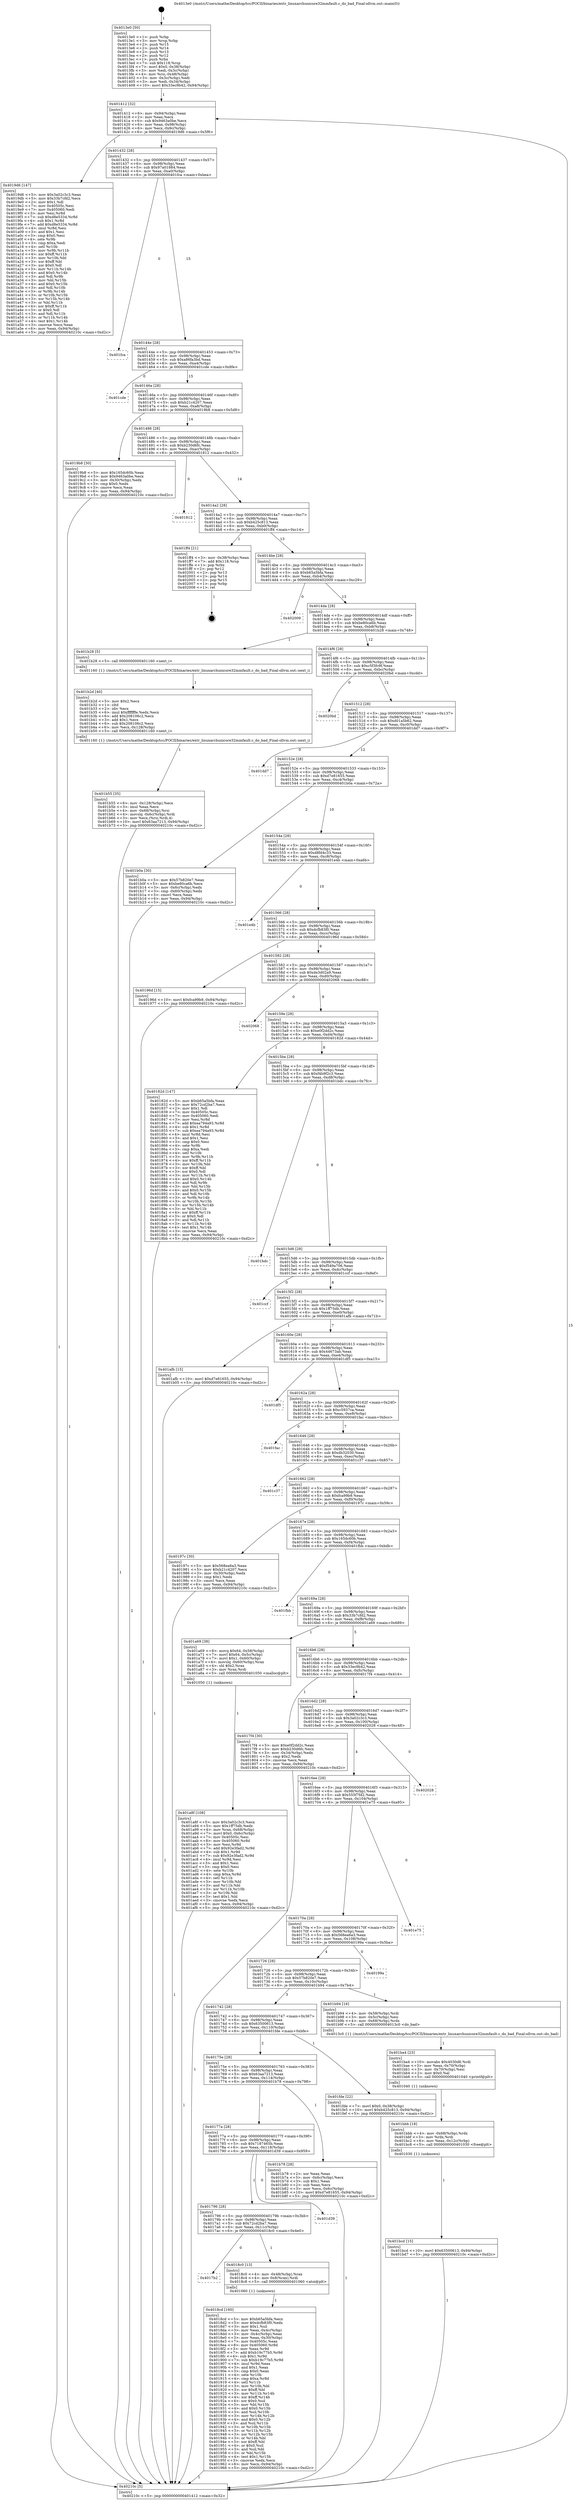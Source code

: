 digraph "0x4013e0" {
  label = "0x4013e0 (/mnt/c/Users/mathe/Desktop/tcc/POCII/binaries/extr_linuxarchunicore32mmfault.c_do_bad_Final-ollvm.out::main(0))"
  labelloc = "t"
  node[shape=record]

  Entry [label="",width=0.3,height=0.3,shape=circle,fillcolor=black,style=filled]
  "0x401412" [label="{
     0x401412 [32]\l
     | [instrs]\l
     &nbsp;&nbsp;0x401412 \<+6\>: mov -0x94(%rbp),%eax\l
     &nbsp;&nbsp;0x401418 \<+2\>: mov %eax,%ecx\l
     &nbsp;&nbsp;0x40141a \<+6\>: sub $0x9463a0be,%ecx\l
     &nbsp;&nbsp;0x401420 \<+6\>: mov %eax,-0x98(%rbp)\l
     &nbsp;&nbsp;0x401426 \<+6\>: mov %ecx,-0x9c(%rbp)\l
     &nbsp;&nbsp;0x40142c \<+6\>: je 00000000004019d6 \<main+0x5f6\>\l
  }"]
  "0x4019d6" [label="{
     0x4019d6 [147]\l
     | [instrs]\l
     &nbsp;&nbsp;0x4019d6 \<+5\>: mov $0x3a02c3c3,%eax\l
     &nbsp;&nbsp;0x4019db \<+5\>: mov $0x33b7cfd2,%ecx\l
     &nbsp;&nbsp;0x4019e0 \<+2\>: mov $0x1,%dl\l
     &nbsp;&nbsp;0x4019e2 \<+7\>: mov 0x40505c,%esi\l
     &nbsp;&nbsp;0x4019e9 \<+7\>: mov 0x405060,%edi\l
     &nbsp;&nbsp;0x4019f0 \<+3\>: mov %esi,%r8d\l
     &nbsp;&nbsp;0x4019f3 \<+7\>: sub $0xd8e5334,%r8d\l
     &nbsp;&nbsp;0x4019fa \<+4\>: sub $0x1,%r8d\l
     &nbsp;&nbsp;0x4019fe \<+7\>: add $0xd8e5334,%r8d\l
     &nbsp;&nbsp;0x401a05 \<+4\>: imul %r8d,%esi\l
     &nbsp;&nbsp;0x401a09 \<+3\>: and $0x1,%esi\l
     &nbsp;&nbsp;0x401a0c \<+3\>: cmp $0x0,%esi\l
     &nbsp;&nbsp;0x401a0f \<+4\>: sete %r9b\l
     &nbsp;&nbsp;0x401a13 \<+3\>: cmp $0xa,%edi\l
     &nbsp;&nbsp;0x401a16 \<+4\>: setl %r10b\l
     &nbsp;&nbsp;0x401a1a \<+3\>: mov %r9b,%r11b\l
     &nbsp;&nbsp;0x401a1d \<+4\>: xor $0xff,%r11b\l
     &nbsp;&nbsp;0x401a21 \<+3\>: mov %r10b,%bl\l
     &nbsp;&nbsp;0x401a24 \<+3\>: xor $0xff,%bl\l
     &nbsp;&nbsp;0x401a27 \<+3\>: xor $0x0,%dl\l
     &nbsp;&nbsp;0x401a2a \<+3\>: mov %r11b,%r14b\l
     &nbsp;&nbsp;0x401a2d \<+4\>: and $0x0,%r14b\l
     &nbsp;&nbsp;0x401a31 \<+3\>: and %dl,%r9b\l
     &nbsp;&nbsp;0x401a34 \<+3\>: mov %bl,%r15b\l
     &nbsp;&nbsp;0x401a37 \<+4\>: and $0x0,%r15b\l
     &nbsp;&nbsp;0x401a3b \<+3\>: and %dl,%r10b\l
     &nbsp;&nbsp;0x401a3e \<+3\>: or %r9b,%r14b\l
     &nbsp;&nbsp;0x401a41 \<+3\>: or %r10b,%r15b\l
     &nbsp;&nbsp;0x401a44 \<+3\>: xor %r15b,%r14b\l
     &nbsp;&nbsp;0x401a47 \<+3\>: or %bl,%r11b\l
     &nbsp;&nbsp;0x401a4a \<+4\>: xor $0xff,%r11b\l
     &nbsp;&nbsp;0x401a4e \<+3\>: or $0x0,%dl\l
     &nbsp;&nbsp;0x401a51 \<+3\>: and %dl,%r11b\l
     &nbsp;&nbsp;0x401a54 \<+3\>: or %r11b,%r14b\l
     &nbsp;&nbsp;0x401a57 \<+4\>: test $0x1,%r14b\l
     &nbsp;&nbsp;0x401a5b \<+3\>: cmovne %ecx,%eax\l
     &nbsp;&nbsp;0x401a5e \<+6\>: mov %eax,-0x94(%rbp)\l
     &nbsp;&nbsp;0x401a64 \<+5\>: jmp 000000000040210c \<main+0xd2c\>\l
  }"]
  "0x401432" [label="{
     0x401432 [28]\l
     | [instrs]\l
     &nbsp;&nbsp;0x401432 \<+5\>: jmp 0000000000401437 \<main+0x57\>\l
     &nbsp;&nbsp;0x401437 \<+6\>: mov -0x98(%rbp),%eax\l
     &nbsp;&nbsp;0x40143d \<+5\>: sub $0x97a01884,%eax\l
     &nbsp;&nbsp;0x401442 \<+6\>: mov %eax,-0xa0(%rbp)\l
     &nbsp;&nbsp;0x401448 \<+6\>: je 0000000000401fca \<main+0xbea\>\l
  }"]
  Exit [label="",width=0.3,height=0.3,shape=circle,fillcolor=black,style=filled,peripheries=2]
  "0x401fca" [label="{
     0x401fca\l
  }", style=dashed]
  "0x40144e" [label="{
     0x40144e [28]\l
     | [instrs]\l
     &nbsp;&nbsp;0x40144e \<+5\>: jmp 0000000000401453 \<main+0x73\>\l
     &nbsp;&nbsp;0x401453 \<+6\>: mov -0x98(%rbp),%eax\l
     &nbsp;&nbsp;0x401459 \<+5\>: sub $0xa86fa3bd,%eax\l
     &nbsp;&nbsp;0x40145e \<+6\>: mov %eax,-0xa4(%rbp)\l
     &nbsp;&nbsp;0x401464 \<+6\>: je 0000000000401cde \<main+0x8fe\>\l
  }"]
  "0x401bcd" [label="{
     0x401bcd [15]\l
     | [instrs]\l
     &nbsp;&nbsp;0x401bcd \<+10\>: movl $0x63500613,-0x94(%rbp)\l
     &nbsp;&nbsp;0x401bd7 \<+5\>: jmp 000000000040210c \<main+0xd2c\>\l
  }"]
  "0x401cde" [label="{
     0x401cde\l
  }", style=dashed]
  "0x40146a" [label="{
     0x40146a [28]\l
     | [instrs]\l
     &nbsp;&nbsp;0x40146a \<+5\>: jmp 000000000040146f \<main+0x8f\>\l
     &nbsp;&nbsp;0x40146f \<+6\>: mov -0x98(%rbp),%eax\l
     &nbsp;&nbsp;0x401475 \<+5\>: sub $0xb21c4207,%eax\l
     &nbsp;&nbsp;0x40147a \<+6\>: mov %eax,-0xa8(%rbp)\l
     &nbsp;&nbsp;0x401480 \<+6\>: je 00000000004019b8 \<main+0x5d8\>\l
  }"]
  "0x401bbb" [label="{
     0x401bbb [18]\l
     | [instrs]\l
     &nbsp;&nbsp;0x401bbb \<+4\>: mov -0x68(%rbp),%rdx\l
     &nbsp;&nbsp;0x401bbf \<+3\>: mov %rdx,%rdi\l
     &nbsp;&nbsp;0x401bc2 \<+6\>: mov %eax,-0x12c(%rbp)\l
     &nbsp;&nbsp;0x401bc8 \<+5\>: call 0000000000401030 \<free@plt\>\l
     | [calls]\l
     &nbsp;&nbsp;0x401030 \{1\} (unknown)\l
  }"]
  "0x4019b8" [label="{
     0x4019b8 [30]\l
     | [instrs]\l
     &nbsp;&nbsp;0x4019b8 \<+5\>: mov $0x165dc60b,%eax\l
     &nbsp;&nbsp;0x4019bd \<+5\>: mov $0x9463a0be,%ecx\l
     &nbsp;&nbsp;0x4019c2 \<+3\>: mov -0x30(%rbp),%edx\l
     &nbsp;&nbsp;0x4019c5 \<+3\>: cmp $0x0,%edx\l
     &nbsp;&nbsp;0x4019c8 \<+3\>: cmove %ecx,%eax\l
     &nbsp;&nbsp;0x4019cb \<+6\>: mov %eax,-0x94(%rbp)\l
     &nbsp;&nbsp;0x4019d1 \<+5\>: jmp 000000000040210c \<main+0xd2c\>\l
  }"]
  "0x401486" [label="{
     0x401486 [28]\l
     | [instrs]\l
     &nbsp;&nbsp;0x401486 \<+5\>: jmp 000000000040148b \<main+0xab\>\l
     &nbsp;&nbsp;0x40148b \<+6\>: mov -0x98(%rbp),%eax\l
     &nbsp;&nbsp;0x401491 \<+5\>: sub $0xb230d6fc,%eax\l
     &nbsp;&nbsp;0x401496 \<+6\>: mov %eax,-0xac(%rbp)\l
     &nbsp;&nbsp;0x40149c \<+6\>: je 0000000000401812 \<main+0x432\>\l
  }"]
  "0x401ba4" [label="{
     0x401ba4 [23]\l
     | [instrs]\l
     &nbsp;&nbsp;0x401ba4 \<+10\>: movabs $0x4030d6,%rdi\l
     &nbsp;&nbsp;0x401bae \<+3\>: mov %eax,-0x70(%rbp)\l
     &nbsp;&nbsp;0x401bb1 \<+3\>: mov -0x70(%rbp),%esi\l
     &nbsp;&nbsp;0x401bb4 \<+2\>: mov $0x0,%al\l
     &nbsp;&nbsp;0x401bb6 \<+5\>: call 0000000000401040 \<printf@plt\>\l
     | [calls]\l
     &nbsp;&nbsp;0x401040 \{1\} (unknown)\l
  }"]
  "0x401812" [label="{
     0x401812\l
  }", style=dashed]
  "0x4014a2" [label="{
     0x4014a2 [28]\l
     | [instrs]\l
     &nbsp;&nbsp;0x4014a2 \<+5\>: jmp 00000000004014a7 \<main+0xc7\>\l
     &nbsp;&nbsp;0x4014a7 \<+6\>: mov -0x98(%rbp),%eax\l
     &nbsp;&nbsp;0x4014ad \<+5\>: sub $0xb425c813,%eax\l
     &nbsp;&nbsp;0x4014b2 \<+6\>: mov %eax,-0xb0(%rbp)\l
     &nbsp;&nbsp;0x4014b8 \<+6\>: je 0000000000401ff4 \<main+0xc14\>\l
  }"]
  "0x401b55" [label="{
     0x401b55 [35]\l
     | [instrs]\l
     &nbsp;&nbsp;0x401b55 \<+6\>: mov -0x128(%rbp),%ecx\l
     &nbsp;&nbsp;0x401b5b \<+3\>: imul %eax,%ecx\l
     &nbsp;&nbsp;0x401b5e \<+4\>: mov -0x68(%rbp),%rsi\l
     &nbsp;&nbsp;0x401b62 \<+4\>: movslq -0x6c(%rbp),%rdi\l
     &nbsp;&nbsp;0x401b66 \<+3\>: mov %ecx,(%rsi,%rdi,4)\l
     &nbsp;&nbsp;0x401b69 \<+10\>: movl $0x63aa7213,-0x94(%rbp)\l
     &nbsp;&nbsp;0x401b73 \<+5\>: jmp 000000000040210c \<main+0xd2c\>\l
  }"]
  "0x401ff4" [label="{
     0x401ff4 [21]\l
     | [instrs]\l
     &nbsp;&nbsp;0x401ff4 \<+3\>: mov -0x38(%rbp),%eax\l
     &nbsp;&nbsp;0x401ff7 \<+7\>: add $0x118,%rsp\l
     &nbsp;&nbsp;0x401ffe \<+1\>: pop %rbx\l
     &nbsp;&nbsp;0x401fff \<+2\>: pop %r12\l
     &nbsp;&nbsp;0x402001 \<+2\>: pop %r13\l
     &nbsp;&nbsp;0x402003 \<+2\>: pop %r14\l
     &nbsp;&nbsp;0x402005 \<+2\>: pop %r15\l
     &nbsp;&nbsp;0x402007 \<+1\>: pop %rbp\l
     &nbsp;&nbsp;0x402008 \<+1\>: ret\l
  }"]
  "0x4014be" [label="{
     0x4014be [28]\l
     | [instrs]\l
     &nbsp;&nbsp;0x4014be \<+5\>: jmp 00000000004014c3 \<main+0xe3\>\l
     &nbsp;&nbsp;0x4014c3 \<+6\>: mov -0x98(%rbp),%eax\l
     &nbsp;&nbsp;0x4014c9 \<+5\>: sub $0xb65a5bfa,%eax\l
     &nbsp;&nbsp;0x4014ce \<+6\>: mov %eax,-0xb4(%rbp)\l
     &nbsp;&nbsp;0x4014d4 \<+6\>: je 0000000000402009 \<main+0xc29\>\l
  }"]
  "0x401b2d" [label="{
     0x401b2d [40]\l
     | [instrs]\l
     &nbsp;&nbsp;0x401b2d \<+5\>: mov $0x2,%ecx\l
     &nbsp;&nbsp;0x401b32 \<+1\>: cltd\l
     &nbsp;&nbsp;0x401b33 \<+2\>: idiv %ecx\l
     &nbsp;&nbsp;0x401b35 \<+6\>: imul $0xfffffffe,%edx,%ecx\l
     &nbsp;&nbsp;0x401b3b \<+6\>: add $0x208106c2,%ecx\l
     &nbsp;&nbsp;0x401b41 \<+3\>: add $0x1,%ecx\l
     &nbsp;&nbsp;0x401b44 \<+6\>: sub $0x208106c2,%ecx\l
     &nbsp;&nbsp;0x401b4a \<+6\>: mov %ecx,-0x128(%rbp)\l
     &nbsp;&nbsp;0x401b50 \<+5\>: call 0000000000401160 \<next_i\>\l
     | [calls]\l
     &nbsp;&nbsp;0x401160 \{1\} (/mnt/c/Users/mathe/Desktop/tcc/POCII/binaries/extr_linuxarchunicore32mmfault.c_do_bad_Final-ollvm.out::next_i)\l
  }"]
  "0x402009" [label="{
     0x402009\l
  }", style=dashed]
  "0x4014da" [label="{
     0x4014da [28]\l
     | [instrs]\l
     &nbsp;&nbsp;0x4014da \<+5\>: jmp 00000000004014df \<main+0xff\>\l
     &nbsp;&nbsp;0x4014df \<+6\>: mov -0x98(%rbp),%eax\l
     &nbsp;&nbsp;0x4014e5 \<+5\>: sub $0xbe80ca6b,%eax\l
     &nbsp;&nbsp;0x4014ea \<+6\>: mov %eax,-0xb8(%rbp)\l
     &nbsp;&nbsp;0x4014f0 \<+6\>: je 0000000000401b28 \<main+0x748\>\l
  }"]
  "0x401a8f" [label="{
     0x401a8f [108]\l
     | [instrs]\l
     &nbsp;&nbsp;0x401a8f \<+5\>: mov $0x3a02c3c3,%ecx\l
     &nbsp;&nbsp;0x401a94 \<+5\>: mov $0x1ff75db,%edx\l
     &nbsp;&nbsp;0x401a99 \<+4\>: mov %rax,-0x68(%rbp)\l
     &nbsp;&nbsp;0x401a9d \<+7\>: movl $0x0,-0x6c(%rbp)\l
     &nbsp;&nbsp;0x401aa4 \<+7\>: mov 0x40505c,%esi\l
     &nbsp;&nbsp;0x401aab \<+8\>: mov 0x405060,%r8d\l
     &nbsp;&nbsp;0x401ab3 \<+3\>: mov %esi,%r9d\l
     &nbsp;&nbsp;0x401ab6 \<+7\>: add $0x92e3fad2,%r9d\l
     &nbsp;&nbsp;0x401abd \<+4\>: sub $0x1,%r9d\l
     &nbsp;&nbsp;0x401ac1 \<+7\>: sub $0x92e3fad2,%r9d\l
     &nbsp;&nbsp;0x401ac8 \<+4\>: imul %r9d,%esi\l
     &nbsp;&nbsp;0x401acc \<+3\>: and $0x1,%esi\l
     &nbsp;&nbsp;0x401acf \<+3\>: cmp $0x0,%esi\l
     &nbsp;&nbsp;0x401ad2 \<+4\>: sete %r10b\l
     &nbsp;&nbsp;0x401ad6 \<+4\>: cmp $0xa,%r8d\l
     &nbsp;&nbsp;0x401ada \<+4\>: setl %r11b\l
     &nbsp;&nbsp;0x401ade \<+3\>: mov %r10b,%bl\l
     &nbsp;&nbsp;0x401ae1 \<+3\>: and %r11b,%bl\l
     &nbsp;&nbsp;0x401ae4 \<+3\>: xor %r11b,%r10b\l
     &nbsp;&nbsp;0x401ae7 \<+3\>: or %r10b,%bl\l
     &nbsp;&nbsp;0x401aea \<+3\>: test $0x1,%bl\l
     &nbsp;&nbsp;0x401aed \<+3\>: cmovne %edx,%ecx\l
     &nbsp;&nbsp;0x401af0 \<+6\>: mov %ecx,-0x94(%rbp)\l
     &nbsp;&nbsp;0x401af6 \<+5\>: jmp 000000000040210c \<main+0xd2c\>\l
  }"]
  "0x401b28" [label="{
     0x401b28 [5]\l
     | [instrs]\l
     &nbsp;&nbsp;0x401b28 \<+5\>: call 0000000000401160 \<next_i\>\l
     | [calls]\l
     &nbsp;&nbsp;0x401160 \{1\} (/mnt/c/Users/mathe/Desktop/tcc/POCII/binaries/extr_linuxarchunicore32mmfault.c_do_bad_Final-ollvm.out::next_i)\l
  }"]
  "0x4014f6" [label="{
     0x4014f6 [28]\l
     | [instrs]\l
     &nbsp;&nbsp;0x4014f6 \<+5\>: jmp 00000000004014fb \<main+0x11b\>\l
     &nbsp;&nbsp;0x4014fb \<+6\>: mov -0x98(%rbp),%eax\l
     &nbsp;&nbsp;0x401501 \<+5\>: sub $0xc5f3fc9f,%eax\l
     &nbsp;&nbsp;0x401506 \<+6\>: mov %eax,-0xbc(%rbp)\l
     &nbsp;&nbsp;0x40150c \<+6\>: je 00000000004020bd \<main+0xcdd\>\l
  }"]
  "0x4018cd" [label="{
     0x4018cd [160]\l
     | [instrs]\l
     &nbsp;&nbsp;0x4018cd \<+5\>: mov $0xb65a5bfa,%ecx\l
     &nbsp;&nbsp;0x4018d2 \<+5\>: mov $0xdcfb83f0,%edx\l
     &nbsp;&nbsp;0x4018d7 \<+3\>: mov $0x1,%sil\l
     &nbsp;&nbsp;0x4018da \<+3\>: mov %eax,-0x4c(%rbp)\l
     &nbsp;&nbsp;0x4018dd \<+3\>: mov -0x4c(%rbp),%eax\l
     &nbsp;&nbsp;0x4018e0 \<+3\>: mov %eax,-0x30(%rbp)\l
     &nbsp;&nbsp;0x4018e3 \<+7\>: mov 0x40505c,%eax\l
     &nbsp;&nbsp;0x4018ea \<+8\>: mov 0x405060,%r8d\l
     &nbsp;&nbsp;0x4018f2 \<+3\>: mov %eax,%r9d\l
     &nbsp;&nbsp;0x4018f5 \<+7\>: add $0xb19c77b5,%r9d\l
     &nbsp;&nbsp;0x4018fc \<+4\>: sub $0x1,%r9d\l
     &nbsp;&nbsp;0x401900 \<+7\>: sub $0xb19c77b5,%r9d\l
     &nbsp;&nbsp;0x401907 \<+4\>: imul %r9d,%eax\l
     &nbsp;&nbsp;0x40190b \<+3\>: and $0x1,%eax\l
     &nbsp;&nbsp;0x40190e \<+3\>: cmp $0x0,%eax\l
     &nbsp;&nbsp;0x401911 \<+4\>: sete %r10b\l
     &nbsp;&nbsp;0x401915 \<+4\>: cmp $0xa,%r8d\l
     &nbsp;&nbsp;0x401919 \<+4\>: setl %r11b\l
     &nbsp;&nbsp;0x40191d \<+3\>: mov %r10b,%bl\l
     &nbsp;&nbsp;0x401920 \<+3\>: xor $0xff,%bl\l
     &nbsp;&nbsp;0x401923 \<+3\>: mov %r11b,%r14b\l
     &nbsp;&nbsp;0x401926 \<+4\>: xor $0xff,%r14b\l
     &nbsp;&nbsp;0x40192a \<+4\>: xor $0x0,%sil\l
     &nbsp;&nbsp;0x40192e \<+3\>: mov %bl,%r15b\l
     &nbsp;&nbsp;0x401931 \<+4\>: and $0x0,%r15b\l
     &nbsp;&nbsp;0x401935 \<+3\>: and %sil,%r10b\l
     &nbsp;&nbsp;0x401938 \<+3\>: mov %r14b,%r12b\l
     &nbsp;&nbsp;0x40193b \<+4\>: and $0x0,%r12b\l
     &nbsp;&nbsp;0x40193f \<+3\>: and %sil,%r11b\l
     &nbsp;&nbsp;0x401942 \<+3\>: or %r10b,%r15b\l
     &nbsp;&nbsp;0x401945 \<+3\>: or %r11b,%r12b\l
     &nbsp;&nbsp;0x401948 \<+3\>: xor %r12b,%r15b\l
     &nbsp;&nbsp;0x40194b \<+3\>: or %r14b,%bl\l
     &nbsp;&nbsp;0x40194e \<+3\>: xor $0xff,%bl\l
     &nbsp;&nbsp;0x401951 \<+4\>: or $0x0,%sil\l
     &nbsp;&nbsp;0x401955 \<+3\>: and %sil,%bl\l
     &nbsp;&nbsp;0x401958 \<+3\>: or %bl,%r15b\l
     &nbsp;&nbsp;0x40195b \<+4\>: test $0x1,%r15b\l
     &nbsp;&nbsp;0x40195f \<+3\>: cmovne %edx,%ecx\l
     &nbsp;&nbsp;0x401962 \<+6\>: mov %ecx,-0x94(%rbp)\l
     &nbsp;&nbsp;0x401968 \<+5\>: jmp 000000000040210c \<main+0xd2c\>\l
  }"]
  "0x4020bd" [label="{
     0x4020bd\l
  }", style=dashed]
  "0x401512" [label="{
     0x401512 [28]\l
     | [instrs]\l
     &nbsp;&nbsp;0x401512 \<+5\>: jmp 0000000000401517 \<main+0x137\>\l
     &nbsp;&nbsp;0x401517 \<+6\>: mov -0x98(%rbp),%eax\l
     &nbsp;&nbsp;0x40151d \<+5\>: sub $0xd01a5b62,%eax\l
     &nbsp;&nbsp;0x401522 \<+6\>: mov %eax,-0xc0(%rbp)\l
     &nbsp;&nbsp;0x401528 \<+6\>: je 0000000000401dd7 \<main+0x9f7\>\l
  }"]
  "0x4017b2" [label="{
     0x4017b2\l
  }", style=dashed]
  "0x401dd7" [label="{
     0x401dd7\l
  }", style=dashed]
  "0x40152e" [label="{
     0x40152e [28]\l
     | [instrs]\l
     &nbsp;&nbsp;0x40152e \<+5\>: jmp 0000000000401533 \<main+0x153\>\l
     &nbsp;&nbsp;0x401533 \<+6\>: mov -0x98(%rbp),%eax\l
     &nbsp;&nbsp;0x401539 \<+5\>: sub $0xd7e81655,%eax\l
     &nbsp;&nbsp;0x40153e \<+6\>: mov %eax,-0xc4(%rbp)\l
     &nbsp;&nbsp;0x401544 \<+6\>: je 0000000000401b0a \<main+0x72a\>\l
  }"]
  "0x4018c0" [label="{
     0x4018c0 [13]\l
     | [instrs]\l
     &nbsp;&nbsp;0x4018c0 \<+4\>: mov -0x48(%rbp),%rax\l
     &nbsp;&nbsp;0x4018c4 \<+4\>: mov 0x8(%rax),%rdi\l
     &nbsp;&nbsp;0x4018c8 \<+5\>: call 0000000000401060 \<atoi@plt\>\l
     | [calls]\l
     &nbsp;&nbsp;0x401060 \{1\} (unknown)\l
  }"]
  "0x401b0a" [label="{
     0x401b0a [30]\l
     | [instrs]\l
     &nbsp;&nbsp;0x401b0a \<+5\>: mov $0x57b820e7,%eax\l
     &nbsp;&nbsp;0x401b0f \<+5\>: mov $0xbe80ca6b,%ecx\l
     &nbsp;&nbsp;0x401b14 \<+3\>: mov -0x6c(%rbp),%edx\l
     &nbsp;&nbsp;0x401b17 \<+3\>: cmp -0x60(%rbp),%edx\l
     &nbsp;&nbsp;0x401b1a \<+3\>: cmovl %ecx,%eax\l
     &nbsp;&nbsp;0x401b1d \<+6\>: mov %eax,-0x94(%rbp)\l
     &nbsp;&nbsp;0x401b23 \<+5\>: jmp 000000000040210c \<main+0xd2c\>\l
  }"]
  "0x40154a" [label="{
     0x40154a [28]\l
     | [instrs]\l
     &nbsp;&nbsp;0x40154a \<+5\>: jmp 000000000040154f \<main+0x16f\>\l
     &nbsp;&nbsp;0x40154f \<+6\>: mov -0x98(%rbp),%eax\l
     &nbsp;&nbsp;0x401555 \<+5\>: sub $0xd8fd4c33,%eax\l
     &nbsp;&nbsp;0x40155a \<+6\>: mov %eax,-0xc8(%rbp)\l
     &nbsp;&nbsp;0x401560 \<+6\>: je 0000000000401e4b \<main+0xa6b\>\l
  }"]
  "0x401796" [label="{
     0x401796 [28]\l
     | [instrs]\l
     &nbsp;&nbsp;0x401796 \<+5\>: jmp 000000000040179b \<main+0x3bb\>\l
     &nbsp;&nbsp;0x40179b \<+6\>: mov -0x98(%rbp),%eax\l
     &nbsp;&nbsp;0x4017a1 \<+5\>: sub $0x72cd2ba7,%eax\l
     &nbsp;&nbsp;0x4017a6 \<+6\>: mov %eax,-0x11c(%rbp)\l
     &nbsp;&nbsp;0x4017ac \<+6\>: je 00000000004018c0 \<main+0x4e0\>\l
  }"]
  "0x401e4b" [label="{
     0x401e4b\l
  }", style=dashed]
  "0x401566" [label="{
     0x401566 [28]\l
     | [instrs]\l
     &nbsp;&nbsp;0x401566 \<+5\>: jmp 000000000040156b \<main+0x18b\>\l
     &nbsp;&nbsp;0x40156b \<+6\>: mov -0x98(%rbp),%eax\l
     &nbsp;&nbsp;0x401571 \<+5\>: sub $0xdcfb83f0,%eax\l
     &nbsp;&nbsp;0x401576 \<+6\>: mov %eax,-0xcc(%rbp)\l
     &nbsp;&nbsp;0x40157c \<+6\>: je 000000000040196d \<main+0x58d\>\l
  }"]
  "0x401d39" [label="{
     0x401d39\l
  }", style=dashed]
  "0x40196d" [label="{
     0x40196d [15]\l
     | [instrs]\l
     &nbsp;&nbsp;0x40196d \<+10\>: movl $0xfca99b9,-0x94(%rbp)\l
     &nbsp;&nbsp;0x401977 \<+5\>: jmp 000000000040210c \<main+0xd2c\>\l
  }"]
  "0x401582" [label="{
     0x401582 [28]\l
     | [instrs]\l
     &nbsp;&nbsp;0x401582 \<+5\>: jmp 0000000000401587 \<main+0x1a7\>\l
     &nbsp;&nbsp;0x401587 \<+6\>: mov -0x98(%rbp),%eax\l
     &nbsp;&nbsp;0x40158d \<+5\>: sub $0xde3d02a9,%eax\l
     &nbsp;&nbsp;0x401592 \<+6\>: mov %eax,-0xd0(%rbp)\l
     &nbsp;&nbsp;0x401598 \<+6\>: je 0000000000402068 \<main+0xc88\>\l
  }"]
  "0x40177a" [label="{
     0x40177a [28]\l
     | [instrs]\l
     &nbsp;&nbsp;0x40177a \<+5\>: jmp 000000000040177f \<main+0x39f\>\l
     &nbsp;&nbsp;0x40177f \<+6\>: mov -0x98(%rbp),%eax\l
     &nbsp;&nbsp;0x401785 \<+5\>: sub $0x7187465b,%eax\l
     &nbsp;&nbsp;0x40178a \<+6\>: mov %eax,-0x118(%rbp)\l
     &nbsp;&nbsp;0x401790 \<+6\>: je 0000000000401d39 \<main+0x959\>\l
  }"]
  "0x402068" [label="{
     0x402068\l
  }", style=dashed]
  "0x40159e" [label="{
     0x40159e [28]\l
     | [instrs]\l
     &nbsp;&nbsp;0x40159e \<+5\>: jmp 00000000004015a3 \<main+0x1c3\>\l
     &nbsp;&nbsp;0x4015a3 \<+6\>: mov -0x98(%rbp),%eax\l
     &nbsp;&nbsp;0x4015a9 \<+5\>: sub $0xe0f2dd2c,%eax\l
     &nbsp;&nbsp;0x4015ae \<+6\>: mov %eax,-0xd4(%rbp)\l
     &nbsp;&nbsp;0x4015b4 \<+6\>: je 000000000040182d \<main+0x44d\>\l
  }"]
  "0x401b78" [label="{
     0x401b78 [28]\l
     | [instrs]\l
     &nbsp;&nbsp;0x401b78 \<+2\>: xor %eax,%eax\l
     &nbsp;&nbsp;0x401b7a \<+3\>: mov -0x6c(%rbp),%ecx\l
     &nbsp;&nbsp;0x401b7d \<+3\>: sub $0x1,%eax\l
     &nbsp;&nbsp;0x401b80 \<+2\>: sub %eax,%ecx\l
     &nbsp;&nbsp;0x401b82 \<+3\>: mov %ecx,-0x6c(%rbp)\l
     &nbsp;&nbsp;0x401b85 \<+10\>: movl $0xd7e81655,-0x94(%rbp)\l
     &nbsp;&nbsp;0x401b8f \<+5\>: jmp 000000000040210c \<main+0xd2c\>\l
  }"]
  "0x40182d" [label="{
     0x40182d [147]\l
     | [instrs]\l
     &nbsp;&nbsp;0x40182d \<+5\>: mov $0xb65a5bfa,%eax\l
     &nbsp;&nbsp;0x401832 \<+5\>: mov $0x72cd2ba7,%ecx\l
     &nbsp;&nbsp;0x401837 \<+2\>: mov $0x1,%dl\l
     &nbsp;&nbsp;0x401839 \<+7\>: mov 0x40505c,%esi\l
     &nbsp;&nbsp;0x401840 \<+7\>: mov 0x405060,%edi\l
     &nbsp;&nbsp;0x401847 \<+3\>: mov %esi,%r8d\l
     &nbsp;&nbsp;0x40184a \<+7\>: add $0xea794a93,%r8d\l
     &nbsp;&nbsp;0x401851 \<+4\>: sub $0x1,%r8d\l
     &nbsp;&nbsp;0x401855 \<+7\>: sub $0xea794a93,%r8d\l
     &nbsp;&nbsp;0x40185c \<+4\>: imul %r8d,%esi\l
     &nbsp;&nbsp;0x401860 \<+3\>: and $0x1,%esi\l
     &nbsp;&nbsp;0x401863 \<+3\>: cmp $0x0,%esi\l
     &nbsp;&nbsp;0x401866 \<+4\>: sete %r9b\l
     &nbsp;&nbsp;0x40186a \<+3\>: cmp $0xa,%edi\l
     &nbsp;&nbsp;0x40186d \<+4\>: setl %r10b\l
     &nbsp;&nbsp;0x401871 \<+3\>: mov %r9b,%r11b\l
     &nbsp;&nbsp;0x401874 \<+4\>: xor $0xff,%r11b\l
     &nbsp;&nbsp;0x401878 \<+3\>: mov %r10b,%bl\l
     &nbsp;&nbsp;0x40187b \<+3\>: xor $0xff,%bl\l
     &nbsp;&nbsp;0x40187e \<+3\>: xor $0x0,%dl\l
     &nbsp;&nbsp;0x401881 \<+3\>: mov %r11b,%r14b\l
     &nbsp;&nbsp;0x401884 \<+4\>: and $0x0,%r14b\l
     &nbsp;&nbsp;0x401888 \<+3\>: and %dl,%r9b\l
     &nbsp;&nbsp;0x40188b \<+3\>: mov %bl,%r15b\l
     &nbsp;&nbsp;0x40188e \<+4\>: and $0x0,%r15b\l
     &nbsp;&nbsp;0x401892 \<+3\>: and %dl,%r10b\l
     &nbsp;&nbsp;0x401895 \<+3\>: or %r9b,%r14b\l
     &nbsp;&nbsp;0x401898 \<+3\>: or %r10b,%r15b\l
     &nbsp;&nbsp;0x40189b \<+3\>: xor %r15b,%r14b\l
     &nbsp;&nbsp;0x40189e \<+3\>: or %bl,%r11b\l
     &nbsp;&nbsp;0x4018a1 \<+4\>: xor $0xff,%r11b\l
     &nbsp;&nbsp;0x4018a5 \<+3\>: or $0x0,%dl\l
     &nbsp;&nbsp;0x4018a8 \<+3\>: and %dl,%r11b\l
     &nbsp;&nbsp;0x4018ab \<+3\>: or %r11b,%r14b\l
     &nbsp;&nbsp;0x4018ae \<+4\>: test $0x1,%r14b\l
     &nbsp;&nbsp;0x4018b2 \<+3\>: cmovne %ecx,%eax\l
     &nbsp;&nbsp;0x4018b5 \<+6\>: mov %eax,-0x94(%rbp)\l
     &nbsp;&nbsp;0x4018bb \<+5\>: jmp 000000000040210c \<main+0xd2c\>\l
  }"]
  "0x4015ba" [label="{
     0x4015ba [28]\l
     | [instrs]\l
     &nbsp;&nbsp;0x4015ba \<+5\>: jmp 00000000004015bf \<main+0x1df\>\l
     &nbsp;&nbsp;0x4015bf \<+6\>: mov -0x98(%rbp),%eax\l
     &nbsp;&nbsp;0x4015c5 \<+5\>: sub $0xf4b9f2c3,%eax\l
     &nbsp;&nbsp;0x4015ca \<+6\>: mov %eax,-0xd8(%rbp)\l
     &nbsp;&nbsp;0x4015d0 \<+6\>: je 0000000000401bdc \<main+0x7fc\>\l
  }"]
  "0x40175e" [label="{
     0x40175e [28]\l
     | [instrs]\l
     &nbsp;&nbsp;0x40175e \<+5\>: jmp 0000000000401763 \<main+0x383\>\l
     &nbsp;&nbsp;0x401763 \<+6\>: mov -0x98(%rbp),%eax\l
     &nbsp;&nbsp;0x401769 \<+5\>: sub $0x63aa7213,%eax\l
     &nbsp;&nbsp;0x40176e \<+6\>: mov %eax,-0x114(%rbp)\l
     &nbsp;&nbsp;0x401774 \<+6\>: je 0000000000401b78 \<main+0x798\>\l
  }"]
  "0x401bdc" [label="{
     0x401bdc\l
  }", style=dashed]
  "0x4015d6" [label="{
     0x4015d6 [28]\l
     | [instrs]\l
     &nbsp;&nbsp;0x4015d6 \<+5\>: jmp 00000000004015db \<main+0x1fb\>\l
     &nbsp;&nbsp;0x4015db \<+6\>: mov -0x98(%rbp),%eax\l
     &nbsp;&nbsp;0x4015e1 \<+5\>: sub $0xf549a706,%eax\l
     &nbsp;&nbsp;0x4015e6 \<+6\>: mov %eax,-0xdc(%rbp)\l
     &nbsp;&nbsp;0x4015ec \<+6\>: je 0000000000401ccf \<main+0x8ef\>\l
  }"]
  "0x401fde" [label="{
     0x401fde [22]\l
     | [instrs]\l
     &nbsp;&nbsp;0x401fde \<+7\>: movl $0x0,-0x38(%rbp)\l
     &nbsp;&nbsp;0x401fe5 \<+10\>: movl $0xb425c813,-0x94(%rbp)\l
     &nbsp;&nbsp;0x401fef \<+5\>: jmp 000000000040210c \<main+0xd2c\>\l
  }"]
  "0x401ccf" [label="{
     0x401ccf\l
  }", style=dashed]
  "0x4015f2" [label="{
     0x4015f2 [28]\l
     | [instrs]\l
     &nbsp;&nbsp;0x4015f2 \<+5\>: jmp 00000000004015f7 \<main+0x217\>\l
     &nbsp;&nbsp;0x4015f7 \<+6\>: mov -0x98(%rbp),%eax\l
     &nbsp;&nbsp;0x4015fd \<+5\>: sub $0x1ff75db,%eax\l
     &nbsp;&nbsp;0x401602 \<+6\>: mov %eax,-0xe0(%rbp)\l
     &nbsp;&nbsp;0x401608 \<+6\>: je 0000000000401afb \<main+0x71b\>\l
  }"]
  "0x401742" [label="{
     0x401742 [28]\l
     | [instrs]\l
     &nbsp;&nbsp;0x401742 \<+5\>: jmp 0000000000401747 \<main+0x367\>\l
     &nbsp;&nbsp;0x401747 \<+6\>: mov -0x98(%rbp),%eax\l
     &nbsp;&nbsp;0x40174d \<+5\>: sub $0x63500613,%eax\l
     &nbsp;&nbsp;0x401752 \<+6\>: mov %eax,-0x110(%rbp)\l
     &nbsp;&nbsp;0x401758 \<+6\>: je 0000000000401fde \<main+0xbfe\>\l
  }"]
  "0x401afb" [label="{
     0x401afb [15]\l
     | [instrs]\l
     &nbsp;&nbsp;0x401afb \<+10\>: movl $0xd7e81655,-0x94(%rbp)\l
     &nbsp;&nbsp;0x401b05 \<+5\>: jmp 000000000040210c \<main+0xd2c\>\l
  }"]
  "0x40160e" [label="{
     0x40160e [28]\l
     | [instrs]\l
     &nbsp;&nbsp;0x40160e \<+5\>: jmp 0000000000401613 \<main+0x233\>\l
     &nbsp;&nbsp;0x401613 \<+6\>: mov -0x98(%rbp),%eax\l
     &nbsp;&nbsp;0x401619 \<+5\>: sub $0x44673ab,%eax\l
     &nbsp;&nbsp;0x40161e \<+6\>: mov %eax,-0xe4(%rbp)\l
     &nbsp;&nbsp;0x401624 \<+6\>: je 0000000000401df5 \<main+0xa15\>\l
  }"]
  "0x401b94" [label="{
     0x401b94 [16]\l
     | [instrs]\l
     &nbsp;&nbsp;0x401b94 \<+4\>: mov -0x58(%rbp),%rdi\l
     &nbsp;&nbsp;0x401b98 \<+3\>: mov -0x5c(%rbp),%esi\l
     &nbsp;&nbsp;0x401b9b \<+4\>: mov -0x68(%rbp),%rdx\l
     &nbsp;&nbsp;0x401b9f \<+5\>: call 00000000004013c0 \<do_bad\>\l
     | [calls]\l
     &nbsp;&nbsp;0x4013c0 \{1\} (/mnt/c/Users/mathe/Desktop/tcc/POCII/binaries/extr_linuxarchunicore32mmfault.c_do_bad_Final-ollvm.out::do_bad)\l
  }"]
  "0x401df5" [label="{
     0x401df5\l
  }", style=dashed]
  "0x40162a" [label="{
     0x40162a [28]\l
     | [instrs]\l
     &nbsp;&nbsp;0x40162a \<+5\>: jmp 000000000040162f \<main+0x24f\>\l
     &nbsp;&nbsp;0x40162f \<+6\>: mov -0x98(%rbp),%eax\l
     &nbsp;&nbsp;0x401635 \<+5\>: sub $0xc5937ca,%eax\l
     &nbsp;&nbsp;0x40163a \<+6\>: mov %eax,-0xe8(%rbp)\l
     &nbsp;&nbsp;0x401640 \<+6\>: je 0000000000401fac \<main+0xbcc\>\l
  }"]
  "0x401726" [label="{
     0x401726 [28]\l
     | [instrs]\l
     &nbsp;&nbsp;0x401726 \<+5\>: jmp 000000000040172b \<main+0x34b\>\l
     &nbsp;&nbsp;0x40172b \<+6\>: mov -0x98(%rbp),%eax\l
     &nbsp;&nbsp;0x401731 \<+5\>: sub $0x57b820e7,%eax\l
     &nbsp;&nbsp;0x401736 \<+6\>: mov %eax,-0x10c(%rbp)\l
     &nbsp;&nbsp;0x40173c \<+6\>: je 0000000000401b94 \<main+0x7b4\>\l
  }"]
  "0x401fac" [label="{
     0x401fac\l
  }", style=dashed]
  "0x401646" [label="{
     0x401646 [28]\l
     | [instrs]\l
     &nbsp;&nbsp;0x401646 \<+5\>: jmp 000000000040164b \<main+0x26b\>\l
     &nbsp;&nbsp;0x40164b \<+6\>: mov -0x98(%rbp),%eax\l
     &nbsp;&nbsp;0x401651 \<+5\>: sub $0xdb32030,%eax\l
     &nbsp;&nbsp;0x401656 \<+6\>: mov %eax,-0xec(%rbp)\l
     &nbsp;&nbsp;0x40165c \<+6\>: je 0000000000401c37 \<main+0x857\>\l
  }"]
  "0x40199a" [label="{
     0x40199a\l
  }", style=dashed]
  "0x401c37" [label="{
     0x401c37\l
  }", style=dashed]
  "0x401662" [label="{
     0x401662 [28]\l
     | [instrs]\l
     &nbsp;&nbsp;0x401662 \<+5\>: jmp 0000000000401667 \<main+0x287\>\l
     &nbsp;&nbsp;0x401667 \<+6\>: mov -0x98(%rbp),%eax\l
     &nbsp;&nbsp;0x40166d \<+5\>: sub $0xfca99b9,%eax\l
     &nbsp;&nbsp;0x401672 \<+6\>: mov %eax,-0xf0(%rbp)\l
     &nbsp;&nbsp;0x401678 \<+6\>: je 000000000040197c \<main+0x59c\>\l
  }"]
  "0x40170a" [label="{
     0x40170a [28]\l
     | [instrs]\l
     &nbsp;&nbsp;0x40170a \<+5\>: jmp 000000000040170f \<main+0x32f\>\l
     &nbsp;&nbsp;0x40170f \<+6\>: mov -0x98(%rbp),%eax\l
     &nbsp;&nbsp;0x401715 \<+5\>: sub $0x568ea6a3,%eax\l
     &nbsp;&nbsp;0x40171a \<+6\>: mov %eax,-0x108(%rbp)\l
     &nbsp;&nbsp;0x401720 \<+6\>: je 000000000040199a \<main+0x5ba\>\l
  }"]
  "0x40197c" [label="{
     0x40197c [30]\l
     | [instrs]\l
     &nbsp;&nbsp;0x40197c \<+5\>: mov $0x568ea6a3,%eax\l
     &nbsp;&nbsp;0x401981 \<+5\>: mov $0xb21c4207,%ecx\l
     &nbsp;&nbsp;0x401986 \<+3\>: mov -0x30(%rbp),%edx\l
     &nbsp;&nbsp;0x401989 \<+3\>: cmp $0x1,%edx\l
     &nbsp;&nbsp;0x40198c \<+3\>: cmovl %ecx,%eax\l
     &nbsp;&nbsp;0x40198f \<+6\>: mov %eax,-0x94(%rbp)\l
     &nbsp;&nbsp;0x401995 \<+5\>: jmp 000000000040210c \<main+0xd2c\>\l
  }"]
  "0x40167e" [label="{
     0x40167e [28]\l
     | [instrs]\l
     &nbsp;&nbsp;0x40167e \<+5\>: jmp 0000000000401683 \<main+0x2a3\>\l
     &nbsp;&nbsp;0x401683 \<+6\>: mov -0x98(%rbp),%eax\l
     &nbsp;&nbsp;0x401689 \<+5\>: sub $0x165dc60b,%eax\l
     &nbsp;&nbsp;0x40168e \<+6\>: mov %eax,-0xf4(%rbp)\l
     &nbsp;&nbsp;0x401694 \<+6\>: je 0000000000401fbb \<main+0xbdb\>\l
  }"]
  "0x401e75" [label="{
     0x401e75\l
  }", style=dashed]
  "0x401fbb" [label="{
     0x401fbb\l
  }", style=dashed]
  "0x40169a" [label="{
     0x40169a [28]\l
     | [instrs]\l
     &nbsp;&nbsp;0x40169a \<+5\>: jmp 000000000040169f \<main+0x2bf\>\l
     &nbsp;&nbsp;0x40169f \<+6\>: mov -0x98(%rbp),%eax\l
     &nbsp;&nbsp;0x4016a5 \<+5\>: sub $0x33b7cfd2,%eax\l
     &nbsp;&nbsp;0x4016aa \<+6\>: mov %eax,-0xf8(%rbp)\l
     &nbsp;&nbsp;0x4016b0 \<+6\>: je 0000000000401a69 \<main+0x689\>\l
  }"]
  "0x4016ee" [label="{
     0x4016ee [28]\l
     | [instrs]\l
     &nbsp;&nbsp;0x4016ee \<+5\>: jmp 00000000004016f3 \<main+0x313\>\l
     &nbsp;&nbsp;0x4016f3 \<+6\>: mov -0x98(%rbp),%eax\l
     &nbsp;&nbsp;0x4016f9 \<+5\>: sub $0x555f7fd2,%eax\l
     &nbsp;&nbsp;0x4016fe \<+6\>: mov %eax,-0x104(%rbp)\l
     &nbsp;&nbsp;0x401704 \<+6\>: je 0000000000401e75 \<main+0xa95\>\l
  }"]
  "0x401a69" [label="{
     0x401a69 [38]\l
     | [instrs]\l
     &nbsp;&nbsp;0x401a69 \<+8\>: movq $0x64,-0x58(%rbp)\l
     &nbsp;&nbsp;0x401a71 \<+7\>: movl $0x64,-0x5c(%rbp)\l
     &nbsp;&nbsp;0x401a78 \<+7\>: movl $0x1,-0x60(%rbp)\l
     &nbsp;&nbsp;0x401a7f \<+4\>: movslq -0x60(%rbp),%rax\l
     &nbsp;&nbsp;0x401a83 \<+4\>: shl $0x2,%rax\l
     &nbsp;&nbsp;0x401a87 \<+3\>: mov %rax,%rdi\l
     &nbsp;&nbsp;0x401a8a \<+5\>: call 0000000000401050 \<malloc@plt\>\l
     | [calls]\l
     &nbsp;&nbsp;0x401050 \{1\} (unknown)\l
  }"]
  "0x4016b6" [label="{
     0x4016b6 [28]\l
     | [instrs]\l
     &nbsp;&nbsp;0x4016b6 \<+5\>: jmp 00000000004016bb \<main+0x2db\>\l
     &nbsp;&nbsp;0x4016bb \<+6\>: mov -0x98(%rbp),%eax\l
     &nbsp;&nbsp;0x4016c1 \<+5\>: sub $0x33ec9b42,%eax\l
     &nbsp;&nbsp;0x4016c6 \<+6\>: mov %eax,-0xfc(%rbp)\l
     &nbsp;&nbsp;0x4016cc \<+6\>: je 00000000004017f4 \<main+0x414\>\l
  }"]
  "0x402028" [label="{
     0x402028\l
  }", style=dashed]
  "0x4017f4" [label="{
     0x4017f4 [30]\l
     | [instrs]\l
     &nbsp;&nbsp;0x4017f4 \<+5\>: mov $0xe0f2dd2c,%eax\l
     &nbsp;&nbsp;0x4017f9 \<+5\>: mov $0xb230d6fc,%ecx\l
     &nbsp;&nbsp;0x4017fe \<+3\>: mov -0x34(%rbp),%edx\l
     &nbsp;&nbsp;0x401801 \<+3\>: cmp $0x2,%edx\l
     &nbsp;&nbsp;0x401804 \<+3\>: cmovne %ecx,%eax\l
     &nbsp;&nbsp;0x401807 \<+6\>: mov %eax,-0x94(%rbp)\l
     &nbsp;&nbsp;0x40180d \<+5\>: jmp 000000000040210c \<main+0xd2c\>\l
  }"]
  "0x4016d2" [label="{
     0x4016d2 [28]\l
     | [instrs]\l
     &nbsp;&nbsp;0x4016d2 \<+5\>: jmp 00000000004016d7 \<main+0x2f7\>\l
     &nbsp;&nbsp;0x4016d7 \<+6\>: mov -0x98(%rbp),%eax\l
     &nbsp;&nbsp;0x4016dd \<+5\>: sub $0x3a02c3c3,%eax\l
     &nbsp;&nbsp;0x4016e2 \<+6\>: mov %eax,-0x100(%rbp)\l
     &nbsp;&nbsp;0x4016e8 \<+6\>: je 0000000000402028 \<main+0xc48\>\l
  }"]
  "0x40210c" [label="{
     0x40210c [5]\l
     | [instrs]\l
     &nbsp;&nbsp;0x40210c \<+5\>: jmp 0000000000401412 \<main+0x32\>\l
  }"]
  "0x4013e0" [label="{
     0x4013e0 [50]\l
     | [instrs]\l
     &nbsp;&nbsp;0x4013e0 \<+1\>: push %rbp\l
     &nbsp;&nbsp;0x4013e1 \<+3\>: mov %rsp,%rbp\l
     &nbsp;&nbsp;0x4013e4 \<+2\>: push %r15\l
     &nbsp;&nbsp;0x4013e6 \<+2\>: push %r14\l
     &nbsp;&nbsp;0x4013e8 \<+2\>: push %r13\l
     &nbsp;&nbsp;0x4013ea \<+2\>: push %r12\l
     &nbsp;&nbsp;0x4013ec \<+1\>: push %rbx\l
     &nbsp;&nbsp;0x4013ed \<+7\>: sub $0x118,%rsp\l
     &nbsp;&nbsp;0x4013f4 \<+7\>: movl $0x0,-0x38(%rbp)\l
     &nbsp;&nbsp;0x4013fb \<+3\>: mov %edi,-0x3c(%rbp)\l
     &nbsp;&nbsp;0x4013fe \<+4\>: mov %rsi,-0x48(%rbp)\l
     &nbsp;&nbsp;0x401402 \<+3\>: mov -0x3c(%rbp),%edi\l
     &nbsp;&nbsp;0x401405 \<+3\>: mov %edi,-0x34(%rbp)\l
     &nbsp;&nbsp;0x401408 \<+10\>: movl $0x33ec9b42,-0x94(%rbp)\l
  }"]
  Entry -> "0x4013e0" [label=" 1"]
  "0x401412" -> "0x4019d6" [label=" 1"]
  "0x401412" -> "0x401432" [label=" 15"]
  "0x401ff4" -> Exit [label=" 1"]
  "0x401432" -> "0x401fca" [label=" 0"]
  "0x401432" -> "0x40144e" [label=" 15"]
  "0x401fde" -> "0x40210c" [label=" 1"]
  "0x40144e" -> "0x401cde" [label=" 0"]
  "0x40144e" -> "0x40146a" [label=" 15"]
  "0x401bcd" -> "0x40210c" [label=" 1"]
  "0x40146a" -> "0x4019b8" [label=" 1"]
  "0x40146a" -> "0x401486" [label=" 14"]
  "0x401bbb" -> "0x401bcd" [label=" 1"]
  "0x401486" -> "0x401812" [label=" 0"]
  "0x401486" -> "0x4014a2" [label=" 14"]
  "0x401ba4" -> "0x401bbb" [label=" 1"]
  "0x4014a2" -> "0x401ff4" [label=" 1"]
  "0x4014a2" -> "0x4014be" [label=" 13"]
  "0x401b94" -> "0x401ba4" [label=" 1"]
  "0x4014be" -> "0x402009" [label=" 0"]
  "0x4014be" -> "0x4014da" [label=" 13"]
  "0x401b78" -> "0x40210c" [label=" 1"]
  "0x4014da" -> "0x401b28" [label=" 1"]
  "0x4014da" -> "0x4014f6" [label=" 12"]
  "0x401b55" -> "0x40210c" [label=" 1"]
  "0x4014f6" -> "0x4020bd" [label=" 0"]
  "0x4014f6" -> "0x401512" [label=" 12"]
  "0x401b2d" -> "0x401b55" [label=" 1"]
  "0x401512" -> "0x401dd7" [label=" 0"]
  "0x401512" -> "0x40152e" [label=" 12"]
  "0x401b28" -> "0x401b2d" [label=" 1"]
  "0x40152e" -> "0x401b0a" [label=" 2"]
  "0x40152e" -> "0x40154a" [label=" 10"]
  "0x401b0a" -> "0x40210c" [label=" 2"]
  "0x40154a" -> "0x401e4b" [label=" 0"]
  "0x40154a" -> "0x401566" [label=" 10"]
  "0x401a8f" -> "0x40210c" [label=" 1"]
  "0x401566" -> "0x40196d" [label=" 1"]
  "0x401566" -> "0x401582" [label=" 9"]
  "0x401a69" -> "0x401a8f" [label=" 1"]
  "0x401582" -> "0x402068" [label=" 0"]
  "0x401582" -> "0x40159e" [label=" 9"]
  "0x4019b8" -> "0x40210c" [label=" 1"]
  "0x40159e" -> "0x40182d" [label=" 1"]
  "0x40159e" -> "0x4015ba" [label=" 8"]
  "0x40197c" -> "0x40210c" [label=" 1"]
  "0x4015ba" -> "0x401bdc" [label=" 0"]
  "0x4015ba" -> "0x4015d6" [label=" 8"]
  "0x4018cd" -> "0x40210c" [label=" 1"]
  "0x4015d6" -> "0x401ccf" [label=" 0"]
  "0x4015d6" -> "0x4015f2" [label=" 8"]
  "0x4018c0" -> "0x4018cd" [label=" 1"]
  "0x4015f2" -> "0x401afb" [label=" 1"]
  "0x4015f2" -> "0x40160e" [label=" 7"]
  "0x401796" -> "0x4018c0" [label=" 1"]
  "0x40160e" -> "0x401df5" [label=" 0"]
  "0x40160e" -> "0x40162a" [label=" 7"]
  "0x401afb" -> "0x40210c" [label=" 1"]
  "0x40162a" -> "0x401fac" [label=" 0"]
  "0x40162a" -> "0x401646" [label=" 7"]
  "0x40177a" -> "0x401d39" [label=" 0"]
  "0x401646" -> "0x401c37" [label=" 0"]
  "0x401646" -> "0x401662" [label=" 7"]
  "0x4019d6" -> "0x40210c" [label=" 1"]
  "0x401662" -> "0x40197c" [label=" 1"]
  "0x401662" -> "0x40167e" [label=" 6"]
  "0x40175e" -> "0x401b78" [label=" 1"]
  "0x40167e" -> "0x401fbb" [label=" 0"]
  "0x40167e" -> "0x40169a" [label=" 6"]
  "0x40196d" -> "0x40210c" [label=" 1"]
  "0x40169a" -> "0x401a69" [label=" 1"]
  "0x40169a" -> "0x4016b6" [label=" 5"]
  "0x401742" -> "0x401fde" [label=" 1"]
  "0x4016b6" -> "0x4017f4" [label=" 1"]
  "0x4016b6" -> "0x4016d2" [label=" 4"]
  "0x4017f4" -> "0x40210c" [label=" 1"]
  "0x4013e0" -> "0x401412" [label=" 1"]
  "0x40210c" -> "0x401412" [label=" 15"]
  "0x40182d" -> "0x40210c" [label=" 1"]
  "0x401796" -> "0x4017b2" [label=" 0"]
  "0x4016d2" -> "0x402028" [label=" 0"]
  "0x4016d2" -> "0x4016ee" [label=" 4"]
  "0x401742" -> "0x40175e" [label=" 2"]
  "0x4016ee" -> "0x401e75" [label=" 0"]
  "0x4016ee" -> "0x40170a" [label=" 4"]
  "0x40175e" -> "0x40177a" [label=" 1"]
  "0x40170a" -> "0x40199a" [label=" 0"]
  "0x40170a" -> "0x401726" [label=" 4"]
  "0x40177a" -> "0x401796" [label=" 1"]
  "0x401726" -> "0x401b94" [label=" 1"]
  "0x401726" -> "0x401742" [label=" 3"]
}
